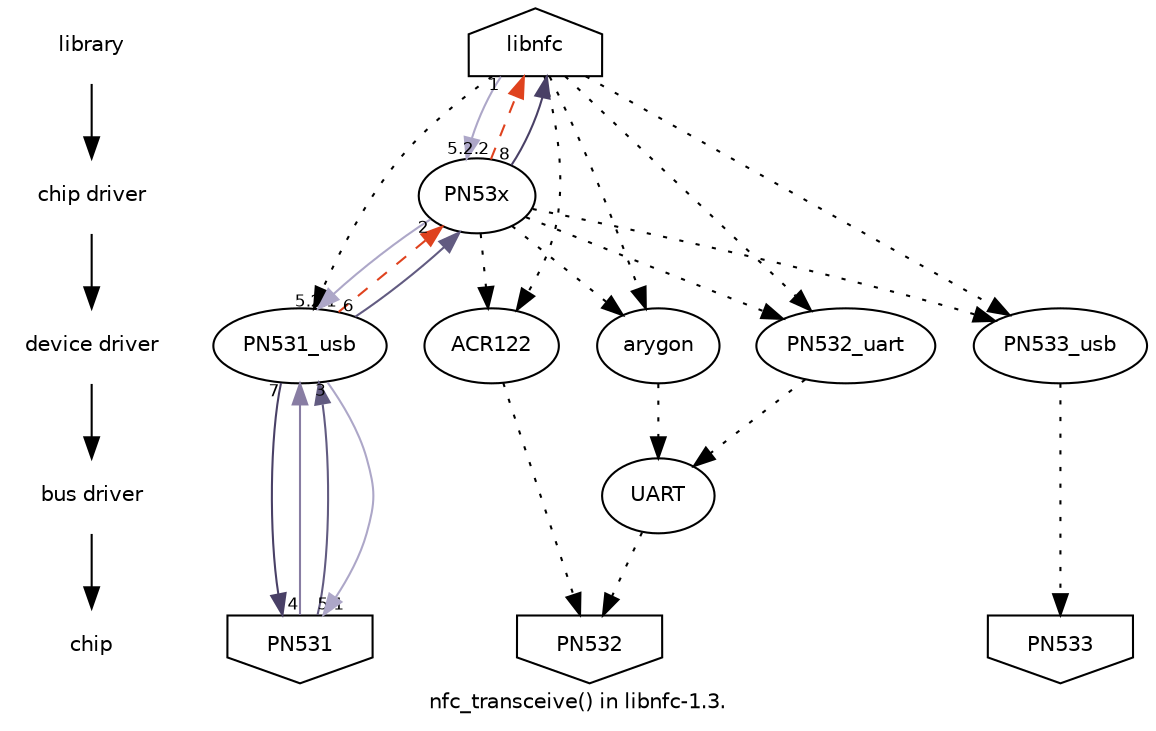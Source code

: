 digraph nfc_transceive {
    fontname="Bitstream Vera Sans";
    fontsize=10;

    edge [fontname="Bitstream Vera Sans", fontsize=8];
    node [fontname="Bitstream Vera Sans", fontsize=10];

    subgraph {
	node [shape=plaintext];
	library -> chipdriver -> devicedriver -> busdriver -> chip;

	devicedriver	[label="device driver"];
	chipdriver	[label="chip driver"];
	busdriver       [label="bus driver"]
    }

    libnfc	[shape=house];
    PN531	[shape=invhouse];
    PN532	[shape=invhouse];
    PN533	[shape=invhouse];

    USB		[label="PN531_usb"];

    {
	edge [style=dotted];
	UART-> PN532;
	libnfc -> ACR122;
	ACR122 -> PN532;
	libnfc -> USB;
	libnfc -> arygon;
	libnfc -> PN532_uart;
	libnfc -> PN533_usb;
	PN53x -> arygon -> UART;
	PN53x -> PN532_uart -> UART;
	PN53x -> ACR122;
	PN53x -> PN533_usb -> PN533;
    }

    {
	rank=same;
	libnfc;
	library;
    }

    {
	rank=same;
	ACR122;
	USB;
	PN532_uart;
	PN533_usb;
	arygon;
	devicedriver;
    }

    {
	rank=same;
	PN53x;
	chipdriver;
    }

    {
	UART;
	busdriver;
    }

    {
	rank=same
	PN531;
	PN532;
	PN533;
	chip;
    }

    // Send message
    edge [color="#ada7c8"];
    libnfc -> PN53x	[taillabel="1"];
    PN53x -> USB	[taillabel="2"];
    USB -> PN531	[taillabel="3"];

    // Receive ACK/NACK
    edge [color="#887da3"];
    PN531 -> USB	[taillabel="4"];
    USB -> PN53x	[taillabel="5.2.1", style=dashed, color="#df421e"]; // fail
    PN53x -> libnfc	[taillabel="5.2.2", style=dashed, color="#df421e"];

    // Receive response
    edge [color="#625b81"];
    PN531 -> USB	[taillabel="5.1"]; // ok
    USB -> PN53x	[taillabel="6"];

    // Send ACK
    edge [color="#494066"]
    USB -> PN531	[taillabel="7"];
    PN53x -> libnfc	[taillabel="8"];

    label="nfc_transceive() in libnfc-1.3.";
}
